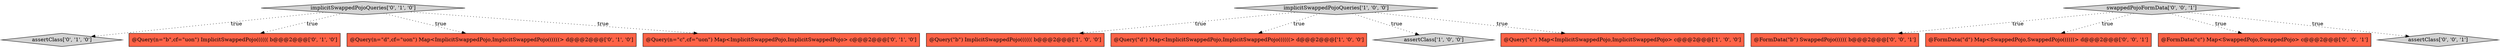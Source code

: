 digraph {
7 [style = filled, label = "implicitSwappedPojoQueries['0', '1', '0']", fillcolor = lightgray, shape = diamond image = "AAA0AAABBB2BBB"];
1 [style = filled, label = "implicitSwappedPojoQueries['1', '0', '0']", fillcolor = lightgray, shape = diamond image = "AAA0AAABBB1BBB"];
13 [style = filled, label = "@FormData(\"b\") SwappedPojo(((((( b@@@2@@@['0', '0', '1']", fillcolor = tomato, shape = box image = "AAA0AAABBB3BBB"];
0 [style = filled, label = "@Query(\"b\") ImplicitSwappedPojo(((((( b@@@2@@@['1', '0', '0']", fillcolor = tomato, shape = box image = "AAA0AAABBB1BBB"];
5 [style = filled, label = "assertClass['0', '1', '0']", fillcolor = lightgray, shape = diamond image = "AAA0AAABBB2BBB"];
3 [style = filled, label = "@Query(\"d\") Map<ImplicitSwappedPojo,ImplicitSwappedPojo((((((> d@@@2@@@['1', '0', '0']", fillcolor = tomato, shape = box image = "AAA0AAABBB1BBB"];
12 [style = filled, label = "@FormData(\"d\") Map<SwappedPojo,SwappedPojo((((((> d@@@2@@@['0', '0', '1']", fillcolor = tomato, shape = box image = "AAA0AAABBB3BBB"];
2 [style = filled, label = "assertClass['1', '0', '0']", fillcolor = lightgray, shape = diamond image = "AAA0AAABBB1BBB"];
11 [style = filled, label = "@FormData(\"c\") Map<SwappedPojo,SwappedPojo> c@@@2@@@['0', '0', '1']", fillcolor = tomato, shape = box image = "AAA0AAABBB3BBB"];
14 [style = filled, label = "assertClass['0', '0', '1']", fillcolor = lightgray, shape = diamond image = "AAA0AAABBB3BBB"];
8 [style = filled, label = "@Query(n=\"b\",cf=\"uon\") ImplicitSwappedPojo(((((( b@@@2@@@['0', '1', '0']", fillcolor = tomato, shape = box image = "AAA0AAABBB2BBB"];
6 [style = filled, label = "@Query(n=\"d\",cf=\"uon\") Map<ImplicitSwappedPojo,ImplicitSwappedPojo((((((> d@@@2@@@['0', '1', '0']", fillcolor = tomato, shape = box image = "AAA0AAABBB2BBB"];
4 [style = filled, label = "@Query(\"c\") Map<ImplicitSwappedPojo,ImplicitSwappedPojo> c@@@2@@@['1', '0', '0']", fillcolor = tomato, shape = box image = "AAA0AAABBB1BBB"];
10 [style = filled, label = "swappedPojoFormData['0', '0', '1']", fillcolor = lightgray, shape = diamond image = "AAA0AAABBB3BBB"];
9 [style = filled, label = "@Query(n=\"c\",cf=\"uon\") Map<ImplicitSwappedPojo,ImplicitSwappedPojo> c@@@2@@@['0', '1', '0']", fillcolor = tomato, shape = box image = "AAA0AAABBB2BBB"];
7->6 [style = dotted, label="true"];
10->12 [style = dotted, label="true"];
1->0 [style = dotted, label="true"];
1->4 [style = dotted, label="true"];
7->9 [style = dotted, label="true"];
1->2 [style = dotted, label="true"];
10->13 [style = dotted, label="true"];
7->8 [style = dotted, label="true"];
10->11 [style = dotted, label="true"];
10->14 [style = dotted, label="true"];
7->5 [style = dotted, label="true"];
1->3 [style = dotted, label="true"];
}

